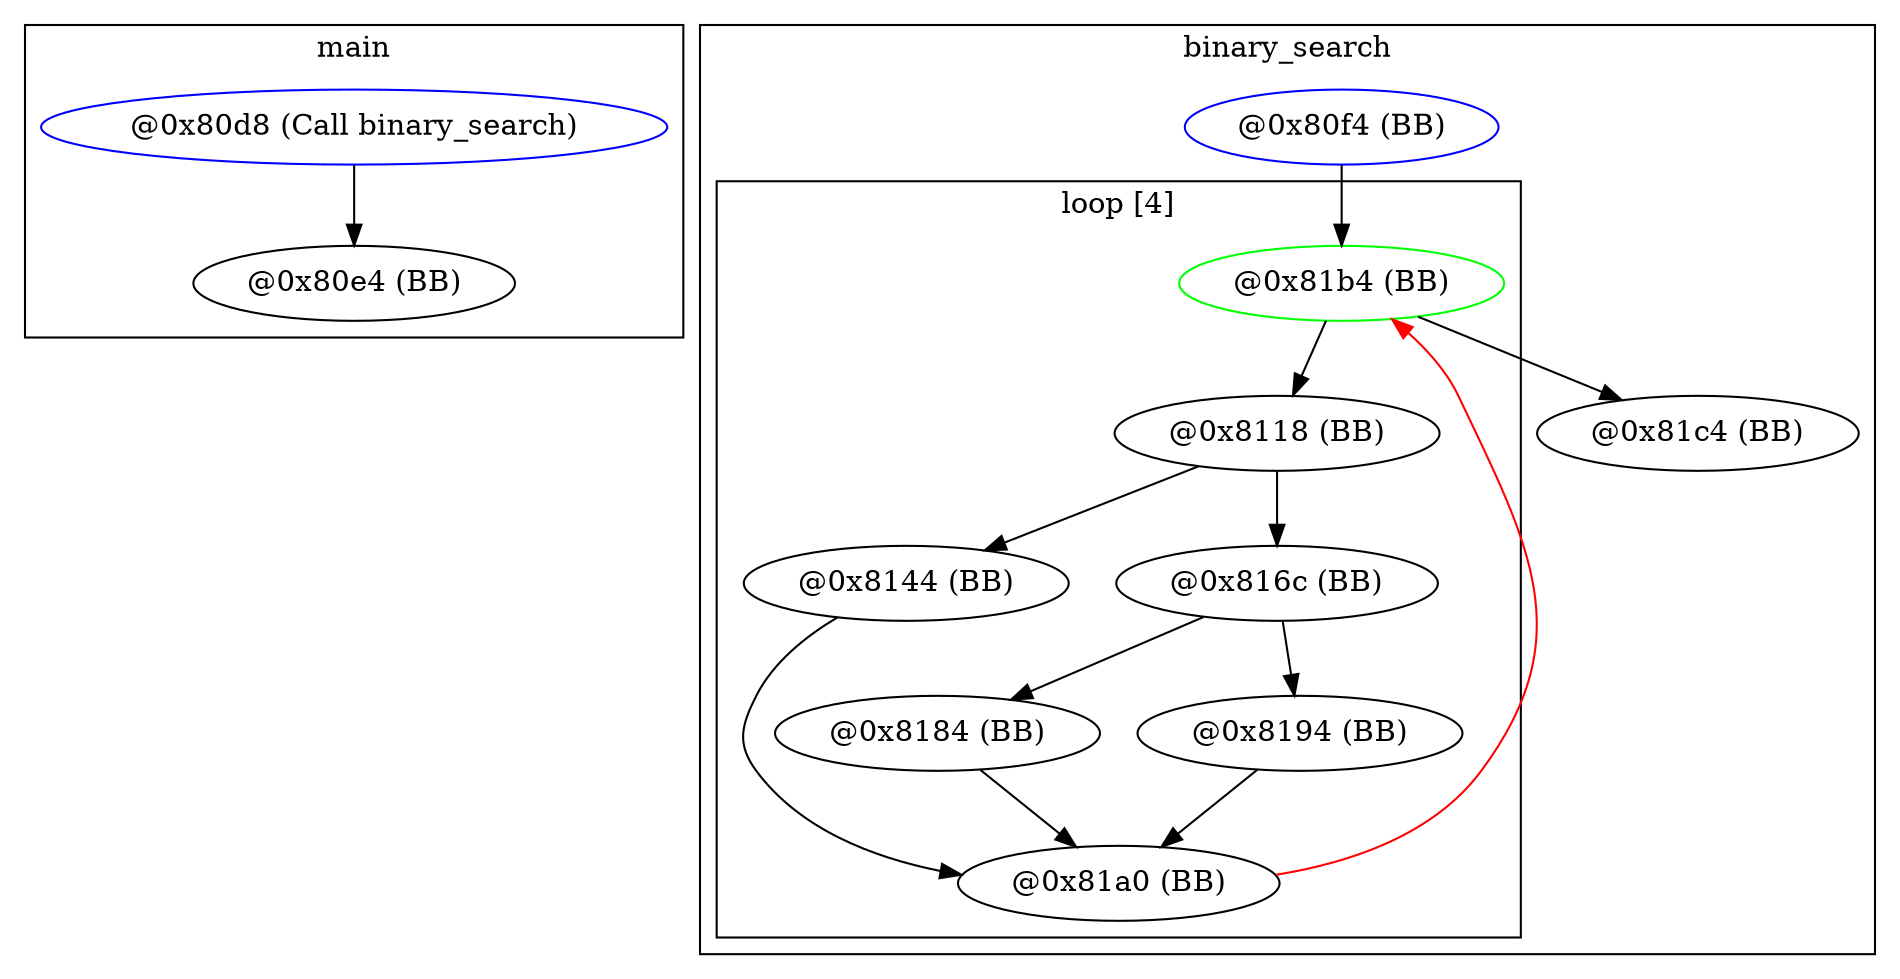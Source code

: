 digraph G {
subgraph cluster_main {
graph [label = "main"];
node0x561c9ca131c0 [label = "@0x80d8 (Call binary_search)" ,color="blue"];
node0x561c9ca138e0 [label = "@0x80e4 (BB)"];
}
subgraph cluster_binary_search {
graph [label = "binary_search"];
subgraph cluster_loop0x561c9c929ec0 {
graph [label = "loop [4]"];
node0x561c9ca1cc30 [label = "@0x81b4 (BB)" ,color="green"];
node0x561c9ca1c250 [label = "@0x81a0 (BB)"];
node0x561c9ca17b70 [label = "@0x8144 (BB)"];
node0x561c9ca165a0 [label = "@0x8118 (BB)"];
node0x561c9ca1ae80 [label = "@0x8184 (BB)"];
node0x561c9ca19800 [label = "@0x816c (BB)"];
node0x561c9ca1b3d0 [label = "@0x8194 (BB)"];
}
node0x561c9ca14170 [label = "@0x80f4 (BB)" ,color="blue"];
node0x561c9ca165a0;
node0x561c9ca17b70;
node0x561c9ca19800;
node0x561c9ca1ae80;
node0x561c9ca1b3d0;
node0x561c9ca1c250;
node0x561c9ca1cc30;
node0x561c9ca1d660 [label = "@0x81c4 (BB)"];
}
node0x561c9ca131c0 -> node0x561c9ca138e0;
node0x561c9ca14170 -> node0x561c9ca1cc30;
node0x561c9ca165a0 -> node0x561c9ca17b70;
node0x561c9ca165a0 -> node0x561c9ca19800;
node0x561c9ca17b70 -> node0x561c9ca1c250;
node0x561c9ca19800 -> node0x561c9ca1ae80;
node0x561c9ca19800 -> node0x561c9ca1b3d0;
node0x561c9ca1ae80 -> node0x561c9ca1c250;
node0x561c9ca1b3d0 -> node0x561c9ca1c250;
node0x561c9ca1c250 -> node0x561c9ca1cc30[color="red"];
node0x561c9ca1cc30 -> node0x561c9ca165a0;
node0x561c9ca1cc30 -> node0x561c9ca1d660;
}
